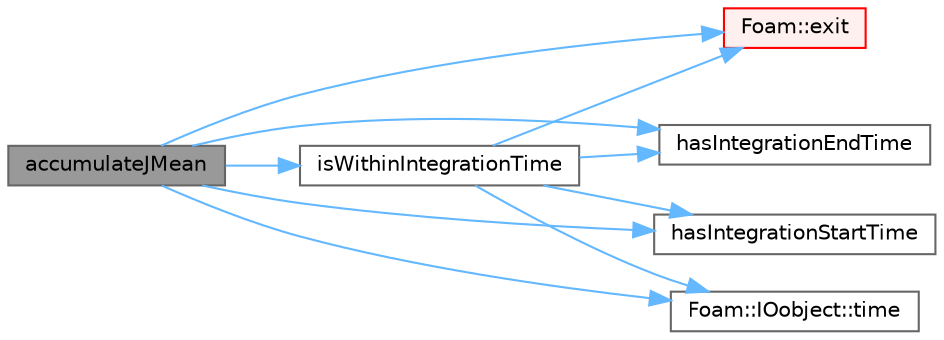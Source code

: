 digraph "accumulateJMean"
{
 // LATEX_PDF_SIZE
  bgcolor="transparent";
  edge [fontname=Helvetica,fontsize=10,labelfontname=Helvetica,labelfontsize=10];
  node [fontname=Helvetica,fontsize=10,shape=box,height=0.2,width=0.4];
  rankdir="LR";
  Node1 [id="Node000001",label="accumulateJMean",height=0.2,width=0.4,color="gray40", fillcolor="grey60", style="filled", fontcolor="black",tooltip=" "];
  Node1 -> Node2 [id="edge1_Node000001_Node000002",color="steelblue1",style="solid",tooltip=" "];
  Node2 [id="Node000002",label="Foam::exit",height=0.2,width=0.4,color="red", fillcolor="#FFF0F0", style="filled",URL="$namespaceFoam.html#ae0529b088aefc9f83b89dce5c31fda64",tooltip=" "];
  Node1 -> Node4 [id="edge2_Node000001_Node000004",color="steelblue1",style="solid",tooltip=" "];
  Node4 [id="Node000004",label="hasIntegrationEndTime",height=0.2,width=0.4,color="grey40", fillcolor="white", style="filled",URL="$classFoam_1_1objective.html#acfe367dcddd8cee50a768a0355222a98",tooltip=" "];
  Node1 -> Node5 [id="edge3_Node000001_Node000005",color="steelblue1",style="solid",tooltip=" "];
  Node5 [id="Node000005",label="hasIntegrationStartTime",height=0.2,width=0.4,color="grey40", fillcolor="white", style="filled",URL="$classFoam_1_1objective.html#a515ae852c037cb84ab620ea2ff1eef4b",tooltip=" "];
  Node1 -> Node6 [id="edge4_Node000001_Node000006",color="steelblue1",style="solid",tooltip=" "];
  Node6 [id="Node000006",label="isWithinIntegrationTime",height=0.2,width=0.4,color="grey40", fillcolor="white", style="filled",URL="$classFoam_1_1objective.html#aecd914d3b94d4e452ff9d21d6e80f58f",tooltip=" "];
  Node6 -> Node2 [id="edge5_Node000006_Node000002",color="steelblue1",style="solid",tooltip=" "];
  Node6 -> Node4 [id="edge6_Node000006_Node000004",color="steelblue1",style="solid",tooltip=" "];
  Node6 -> Node5 [id="edge7_Node000006_Node000005",color="steelblue1",style="solid",tooltip=" "];
  Node6 -> Node7 [id="edge8_Node000006_Node000007",color="steelblue1",style="solid",tooltip=" "];
  Node7 [id="Node000007",label="Foam::IOobject::time",height=0.2,width=0.4,color="grey40", fillcolor="white", style="filled",URL="$classFoam_1_1IOobject.html#a063241beec817c2d3664aaea16d09f20",tooltip=" "];
  Node1 -> Node7 [id="edge9_Node000001_Node000007",color="steelblue1",style="solid",tooltip=" "];
}
